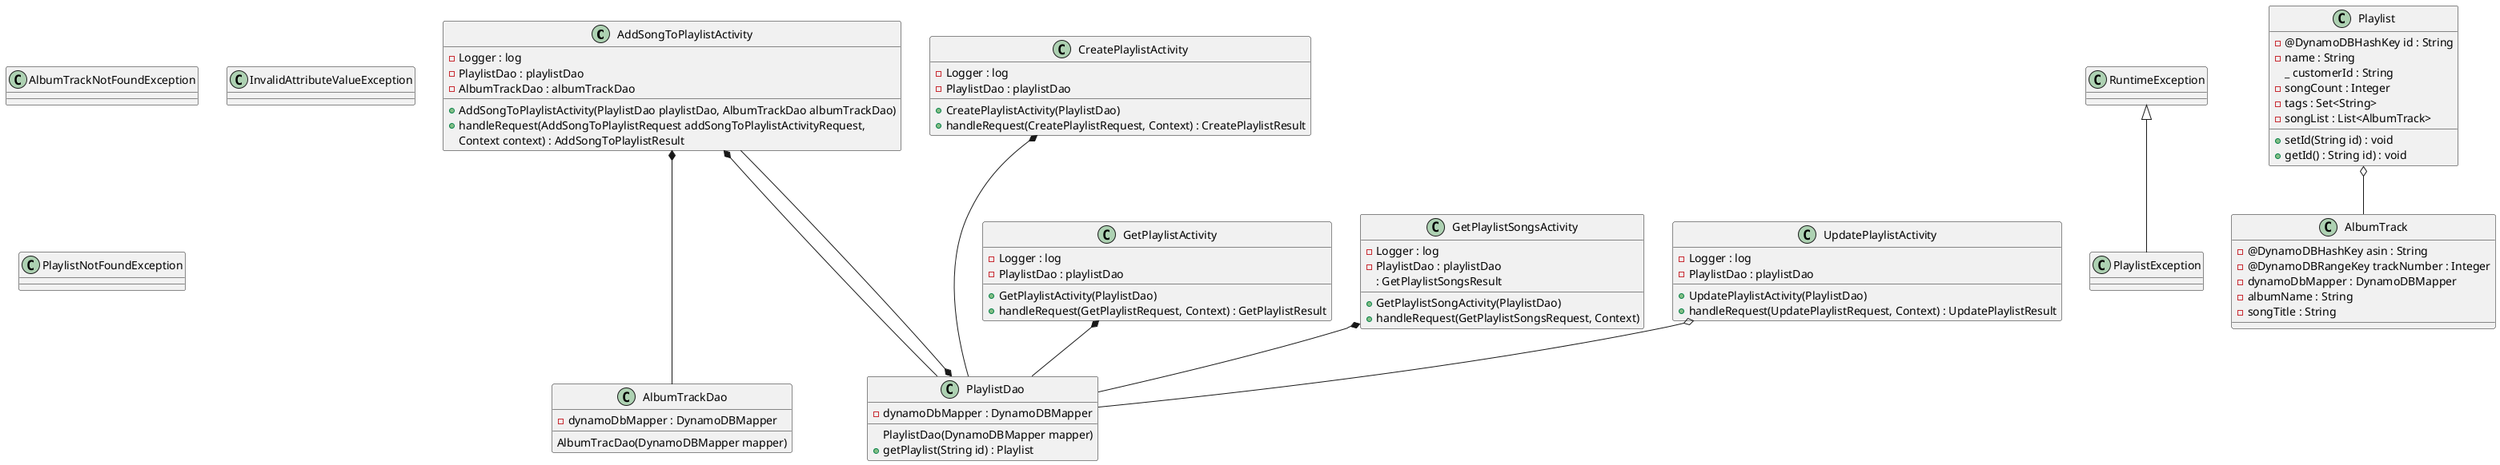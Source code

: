 PARTICIPANTS: use this file for creating the class diagram in mastery task 01
@startuml

class AddSongToPlaylistActivity {
- Logger : log
- PlaylistDao : playlistDao
- AlbumTrackDao : albumTrackDao
+ AddSongToPlaylistActivity(PlaylistDao playlistDao, AlbumTrackDao albumTrackDao)
+ handleRequest(AddSongToPlaylistRequest addSongToPlaylistActivityRequest,
Context context) : AddSongToPlaylistResult
}
class CreatePlaylistActivity {
- Logger : log
- PlaylistDao : playlistDao
+ CreatePlaylistActivity(PlaylistDao)
+ handleRequest(CreatePlaylistRequest, Context) : CreatePlaylistResult
}
class GetPlaylistActivity {
- Logger : log
- PlaylistDao : playlistDao
+ GetPlaylistActivity(PlaylistDao)
+ handleRequest(GetPlaylistRequest, Context) : GetPlaylistResult
}
class GetPlaylistSongsActivity {
- Logger : log
- PlaylistDao : playlistDao
+ GetPlaylistSongActivity(PlaylistDao)
+ handleRequest(GetPlaylistSongsRequest, Context)
 : GetPlaylistSongsResult
}
class UpdatePlaylistActivity {
- Logger : log
- PlaylistDao : playlistDao
+ UpdatePlaylistActivity(PlaylistDao)
+ handleRequest(UpdatePlaylistRequest, Context) : UpdatePlaylistResult
}

class AlbumTrackDao {
- dynamoDbMapper : DynamoDBMapper
AlbumTracDao(DynamoDBMapper mapper)
}
class PlaylistDao {
- dynamoDbMapper : DynamoDBMapper
PlaylistDao(DynamoDBMapper mapper)
+ getPlaylist(String id) : Playlist
}


class PlaylistException extends RuntimeException {
}
class AlbumTrackNotFoundException {
}
class InvalidAttributeValueException {
}
class PlaylistNotFoundException {
}

class Playlist {
- @DynamoDBHashKey id : String
- name : String
_ customerId : String
- songCount : Integer
- tags : Set<String>
- songList : List<AlbumTrack>
+ setId(String id) : void
+ getId() : String id) : void
}
class AlbumTrack {
- @DynamoDBHashKey asin : String
- @DynamoDBRangeKey trackNumber : Integer
- dynamoDbMapper : DynamoDBMapper
- albumName : String
- songTitle : String
}

Playlist o-- AlbumTrack
AddSongToPlaylistActivity *--- AlbumTrackDao
AddSongToPlaylistActivity *--- PlaylistDao
AddSongToPlaylistActivity ---* PlaylistDao
GetPlaylistActivity *-- PlaylistDao
GetPlaylistSongsActivity *-- PlaylistDao
UpdatePlaylistActivity o-- PlaylistDao
CreatePlaylistActivity *---  PlaylistDao

@enduml

